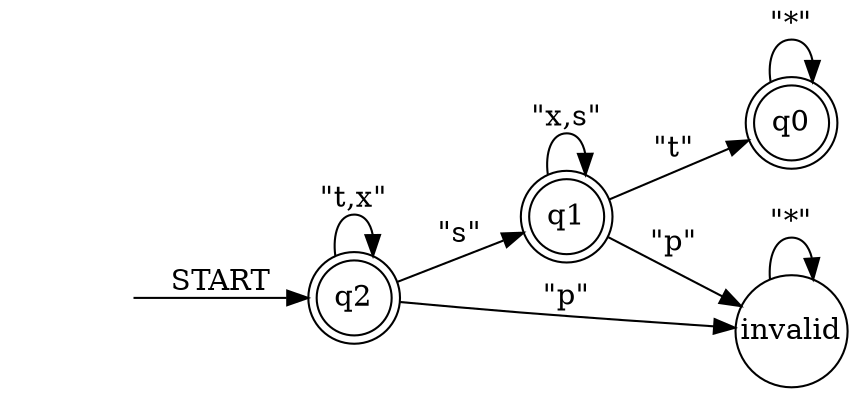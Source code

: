 # ----------------------------------- 
#Title:   (s && X(!p U t)) R !p
#From:  patterns.projects.cs.ksu.edu/documentation/patterns/ltl.shtml 
# alphabet : [x, s, p, t]
# ----------------------------------- 
 
 
digraph G {
  rankdir=LR;
  q0 [shape=doublecircle, margin=0];
  q1 [shape=doublecircle, margin=0];
  q2 [shape=doublecircle, margin=0];
  start0 [shape=none, style=invis];
  start0 -> q2 [label="START"];
  q2 -> q2  [label="\"t,x\""];
  q1 -> q1  [label="\"x,s\""];
  q2 -> q1  [label="\"s\""];
  q1 -> q0  [label="\"t\""];
  q0 -> q0  [label="\"*\""];
  invalid -> invalid  [label="\"*\""];
  q1 -> invalid  [label="\"p\""];
  q2 -> invalid  [label="\"p\""];
  invalid [shape=circle, margin=0];
}
